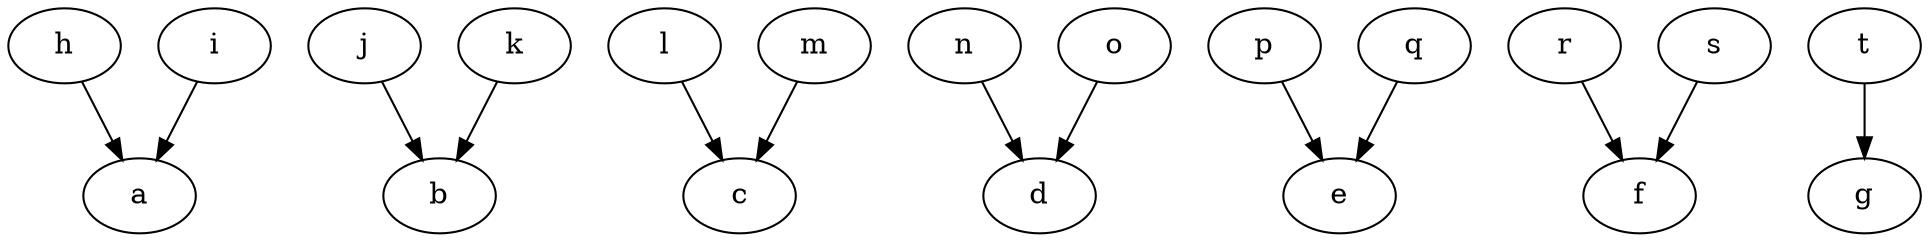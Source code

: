 digraph "graph" {
    a         [Weight=2];
    b         [Weight=3];
    c         [Weight=10];
    d         [Weight=4];
    e         [Weight=5];
    f         [Weight=2];
    g         [Weight=12];
    h         [Weight=25];
    i         [Weight=33];
    j         [Weight=2];
    k         [Weight=5];
    l         [Weight=1];
    m         [Weight=1];
    n         [Weight=23];
    o         [Weight=3];
    p         [Weight=4];
    q         [Weight=3];
    r         [Weight=8];
    s         [Weight=3];
    t         [Weight=3];
    h -> a    [Weight=4];
    i -> a    [Weight=3];
    j -> b    [Weight=45];
    k -> b    [Weight=6];
    l -> c    [Weight=9];
    m -> c    [Weight=13];
    n -> d    [Weight=7];
    o -> d    [Weight=8];
    p -> e    [Weight=3];
    q -> e    [Weight=4];
    r -> f    [Weight=5];
    s -> f    [Weight=23];
    t -> g    [Weight=5];
}